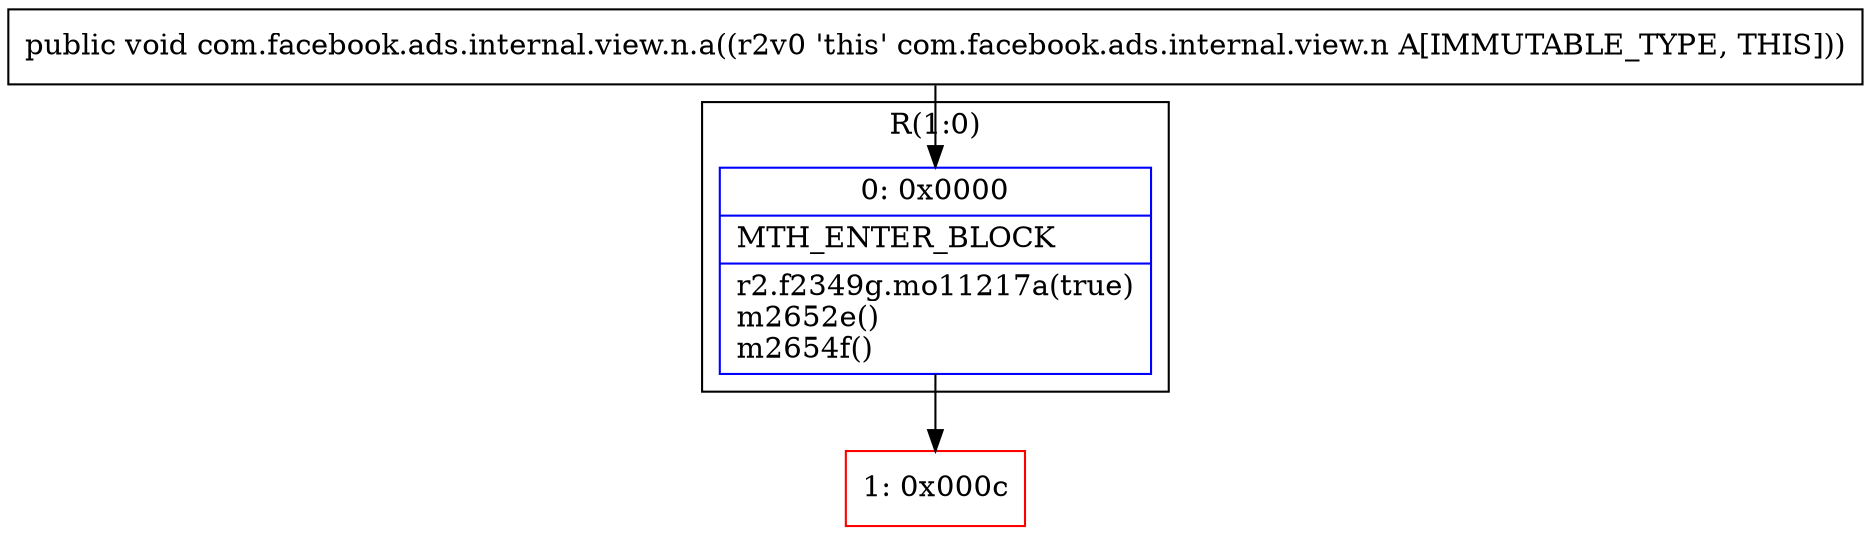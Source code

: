 digraph "CFG forcom.facebook.ads.internal.view.n.a()V" {
subgraph cluster_Region_341936816 {
label = "R(1:0)";
node [shape=record,color=blue];
Node_0 [shape=record,label="{0\:\ 0x0000|MTH_ENTER_BLOCK\l|r2.f2349g.mo11217a(true)\lm2652e()\lm2654f()\l}"];
}
Node_1 [shape=record,color=red,label="{1\:\ 0x000c}"];
MethodNode[shape=record,label="{public void com.facebook.ads.internal.view.n.a((r2v0 'this' com.facebook.ads.internal.view.n A[IMMUTABLE_TYPE, THIS])) }"];
MethodNode -> Node_0;
Node_0 -> Node_1;
}

